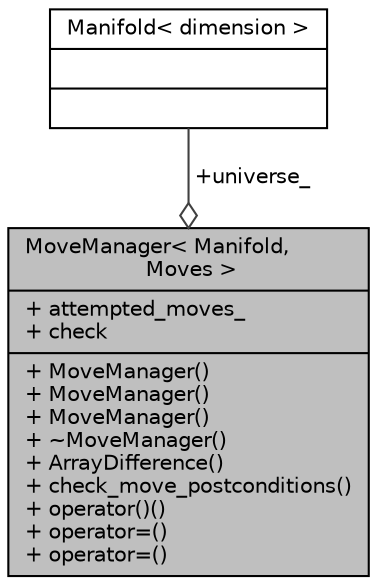 digraph "MoveManager&lt; Manifold, Moves &gt;"
{
 // LATEX_PDF_SIZE
  edge [fontname="Helvetica",fontsize="10",labelfontname="Helvetica",labelfontsize="10"];
  node [fontname="Helvetica",fontsize="10",shape=record];
  Node1 [label="{MoveManager\< Manifold,\l Moves \>\n|+ attempted_moves_\l+ check\l|+ MoveManager()\l+ MoveManager()\l+ MoveManager()\l+ ~MoveManager()\l+ ArrayDifference()\l+ check_move_postconditions()\l+ operator()()\l+ operator=()\l+ operator=()\l}",height=0.2,width=0.4,color="black", fillcolor="grey75", style="filled", fontcolor="black",tooltip="RAII Function object to handle moves."];
  Node2 -> Node1 [color="grey25",fontsize="10",style="solid",label=" +universe_" ,arrowhead="odiamond",fontname="Helvetica"];
  Node2 [label="{Manifold\< dimension \>\n||}",height=0.2,width=0.4,color="black", fillcolor="white", style="filled",URL="$class_manifold.html",tooltip=" "];
}
